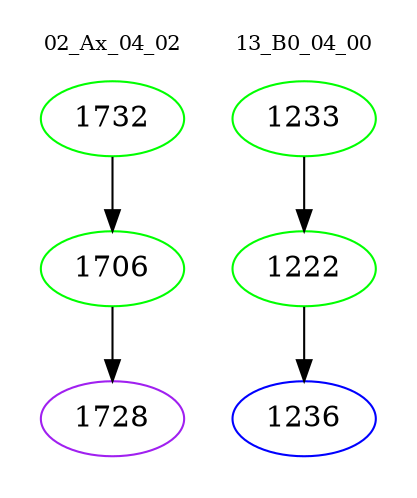digraph{
subgraph cluster_0 {
color = white
label = "02_Ax_04_02";
fontsize=10;
T0_1732 [label="1732", color="green"]
T0_1732 -> T0_1706 [color="black"]
T0_1706 [label="1706", color="green"]
T0_1706 -> T0_1728 [color="black"]
T0_1728 [label="1728", color="purple"]
}
subgraph cluster_1 {
color = white
label = "13_B0_04_00";
fontsize=10;
T1_1233 [label="1233", color="green"]
T1_1233 -> T1_1222 [color="black"]
T1_1222 [label="1222", color="green"]
T1_1222 -> T1_1236 [color="black"]
T1_1236 [label="1236", color="blue"]
}
}
